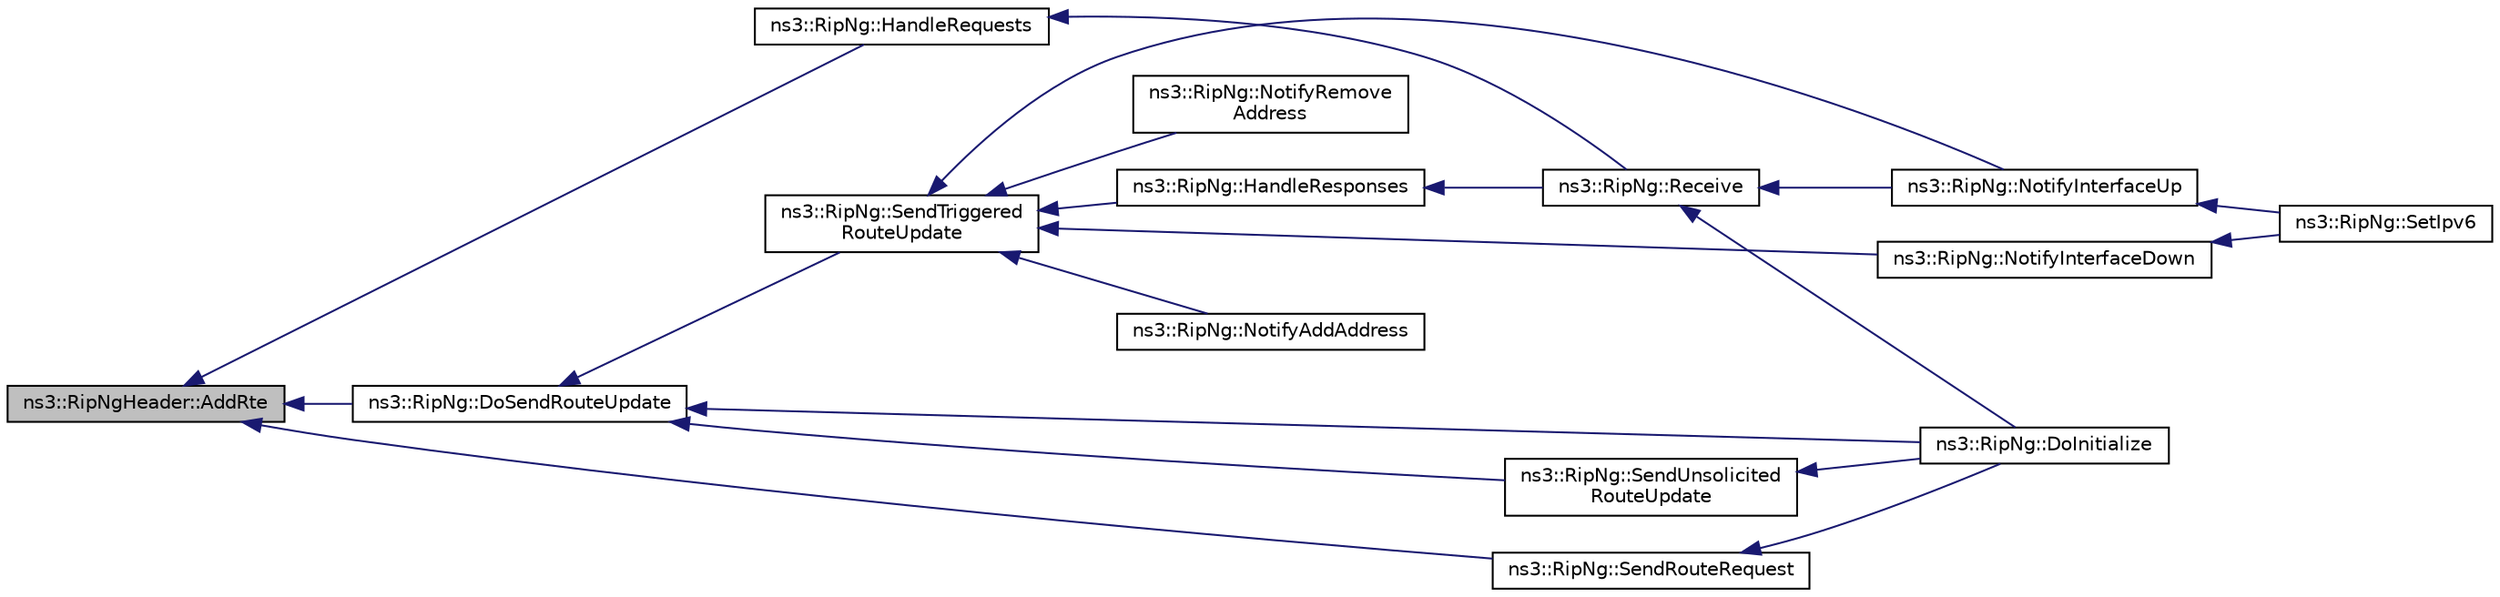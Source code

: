 digraph "ns3::RipNgHeader::AddRte"
{
  edge [fontname="Helvetica",fontsize="10",labelfontname="Helvetica",labelfontsize="10"];
  node [fontname="Helvetica",fontsize="10",shape=record];
  rankdir="LR";
  Node1 [label="ns3::RipNgHeader::AddRte",height=0.2,width=0.4,color="black", fillcolor="grey75", style="filled", fontcolor="black"];
  Node1 -> Node2 [dir="back",color="midnightblue",fontsize="10",style="solid"];
  Node2 [label="ns3::RipNg::HandleRequests",height=0.2,width=0.4,color="black", fillcolor="white", style="filled",URL="$da/d75/classns3_1_1RipNg.html#adb06ee7b823c0d7ae5b45b637c1ffd19",tooltip="Handle RIPng requests. "];
  Node2 -> Node3 [dir="back",color="midnightblue",fontsize="10",style="solid"];
  Node3 [label="ns3::RipNg::Receive",height=0.2,width=0.4,color="black", fillcolor="white", style="filled",URL="$da/d75/classns3_1_1RipNg.html#ae8891520b5ae87abed2e2a15d50ba4d8",tooltip="Receive RIPng packets. "];
  Node3 -> Node4 [dir="back",color="midnightblue",fontsize="10",style="solid"];
  Node4 [label="ns3::RipNg::DoInitialize",height=0.2,width=0.4,color="black", fillcolor="white", style="filled",URL="$da/d75/classns3_1_1RipNg.html#a81a7056d4a1d1afc266181406f5dbf64"];
  Node3 -> Node5 [dir="back",color="midnightblue",fontsize="10",style="solid"];
  Node5 [label="ns3::RipNg::NotifyInterfaceUp",height=0.2,width=0.4,color="black", fillcolor="white", style="filled",URL="$da/d75/classns3_1_1RipNg.html#a588e191ae91316e498a8e5c84a9c77fb",tooltip="Notify when specified interface goes UP. "];
  Node5 -> Node6 [dir="back",color="midnightblue",fontsize="10",style="solid"];
  Node6 [label="ns3::RipNg::SetIpv6",height=0.2,width=0.4,color="black", fillcolor="white", style="filled",URL="$da/d75/classns3_1_1RipNg.html#acd8e0a2b2453a28ecd4154729e45d324",tooltip="Typically, invoked directly or indirectly from ns3::Ipv6::SetRoutingProtocol. "];
  Node1 -> Node7 [dir="back",color="midnightblue",fontsize="10",style="solid"];
  Node7 [label="ns3::RipNg::DoSendRouteUpdate",height=0.2,width=0.4,color="black", fillcolor="white", style="filled",URL="$da/d75/classns3_1_1RipNg.html#a110005349bf811e1b0f6af182298be15",tooltip="Send Routing Updates on all interfaces. "];
  Node7 -> Node4 [dir="back",color="midnightblue",fontsize="10",style="solid"];
  Node7 -> Node8 [dir="back",color="midnightblue",fontsize="10",style="solid"];
  Node8 [label="ns3::RipNg::SendTriggered\lRouteUpdate",height=0.2,width=0.4,color="black", fillcolor="white", style="filled",URL="$da/d75/classns3_1_1RipNg.html#ad7a8e445116b3dd8cdd1d50366787c66",tooltip="Send Triggered Routing Updates on all interfaces. "];
  Node8 -> Node5 [dir="back",color="midnightblue",fontsize="10",style="solid"];
  Node8 -> Node9 [dir="back",color="midnightblue",fontsize="10",style="solid"];
  Node9 [label="ns3::RipNg::NotifyInterfaceDown",height=0.2,width=0.4,color="black", fillcolor="white", style="filled",URL="$da/d75/classns3_1_1RipNg.html#a2031124814e8d817d0a40dddb7327a1b",tooltip="Notify when specified interface goes DOWN. "];
  Node9 -> Node6 [dir="back",color="midnightblue",fontsize="10",style="solid"];
  Node8 -> Node10 [dir="back",color="midnightblue",fontsize="10",style="solid"];
  Node10 [label="ns3::RipNg::NotifyAddAddress",height=0.2,width=0.4,color="black", fillcolor="white", style="filled",URL="$da/d75/classns3_1_1RipNg.html#a9d6ffbffc76b029e5dfc9f394549d670",tooltip="Notify when specified interface add an address. "];
  Node8 -> Node11 [dir="back",color="midnightblue",fontsize="10",style="solid"];
  Node11 [label="ns3::RipNg::NotifyRemove\lAddress",height=0.2,width=0.4,color="black", fillcolor="white", style="filled",URL="$da/d75/classns3_1_1RipNg.html#a0658ff312aa09265ddc9ad8718789f0a",tooltip="Notify when specified interface add an address. "];
  Node8 -> Node12 [dir="back",color="midnightblue",fontsize="10",style="solid"];
  Node12 [label="ns3::RipNg::HandleResponses",height=0.2,width=0.4,color="black", fillcolor="white", style="filled",URL="$da/d75/classns3_1_1RipNg.html#ade057ef030dc8cd6479949e35315ed7b",tooltip="Handle RIPng responses. "];
  Node12 -> Node3 [dir="back",color="midnightblue",fontsize="10",style="solid"];
  Node7 -> Node13 [dir="back",color="midnightblue",fontsize="10",style="solid"];
  Node13 [label="ns3::RipNg::SendUnsolicited\lRouteUpdate",height=0.2,width=0.4,color="black", fillcolor="white", style="filled",URL="$da/d75/classns3_1_1RipNg.html#af4dc944e60808380f6c5af16bf867fdc",tooltip="Send Unsolicited Routing Updates on all interfaces. "];
  Node13 -> Node4 [dir="back",color="midnightblue",fontsize="10",style="solid"];
  Node1 -> Node14 [dir="back",color="midnightblue",fontsize="10",style="solid"];
  Node14 [label="ns3::RipNg::SendRouteRequest",height=0.2,width=0.4,color="black", fillcolor="white", style="filled",URL="$da/d75/classns3_1_1RipNg.html#aa97c9ec93505c548bbf85ef18c532147",tooltip="Send Routing Request on all interfaces. "];
  Node14 -> Node4 [dir="back",color="midnightblue",fontsize="10",style="solid"];
}
